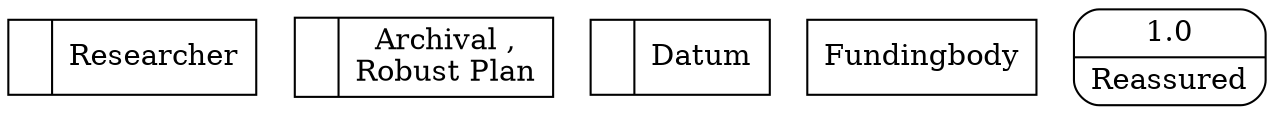 digraph dfd2{ 
node[shape=record]
200 [label="<f0>  |<f1> Researcher " ];
201 [label="<f0>  |<f1> Archival ,\nRobust Plan " ];
202 [label="<f0>  |<f1> Datum " ];
203 [label="Fundingbody" shape=box];
204 [label="{<f0> 1.0|<f1> Reassured }" shape=Mrecord];
}